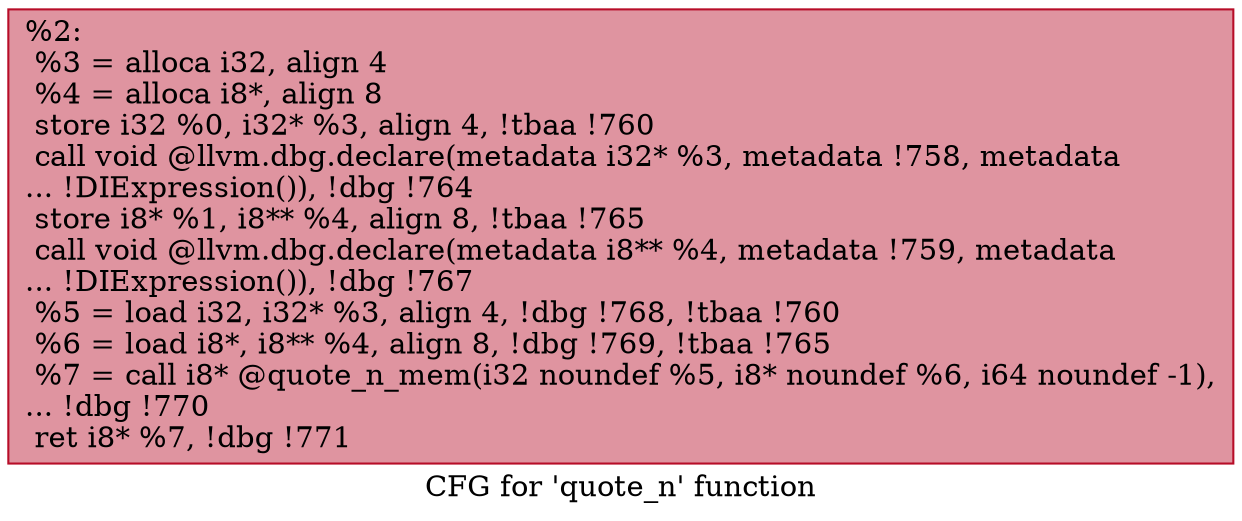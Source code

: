 digraph "CFG for 'quote_n' function" {
	label="CFG for 'quote_n' function";

	Node0xa4bc50 [shape=record,color="#b70d28ff", style=filled, fillcolor="#b70d2870",label="{%2:\l  %3 = alloca i32, align 4\l  %4 = alloca i8*, align 8\l  store i32 %0, i32* %3, align 4, !tbaa !760\l  call void @llvm.dbg.declare(metadata i32* %3, metadata !758, metadata\l... !DIExpression()), !dbg !764\l  store i8* %1, i8** %4, align 8, !tbaa !765\l  call void @llvm.dbg.declare(metadata i8** %4, metadata !759, metadata\l... !DIExpression()), !dbg !767\l  %5 = load i32, i32* %3, align 4, !dbg !768, !tbaa !760\l  %6 = load i8*, i8** %4, align 8, !dbg !769, !tbaa !765\l  %7 = call i8* @quote_n_mem(i32 noundef %5, i8* noundef %6, i64 noundef -1),\l... !dbg !770\l  ret i8* %7, !dbg !771\l}"];
}

